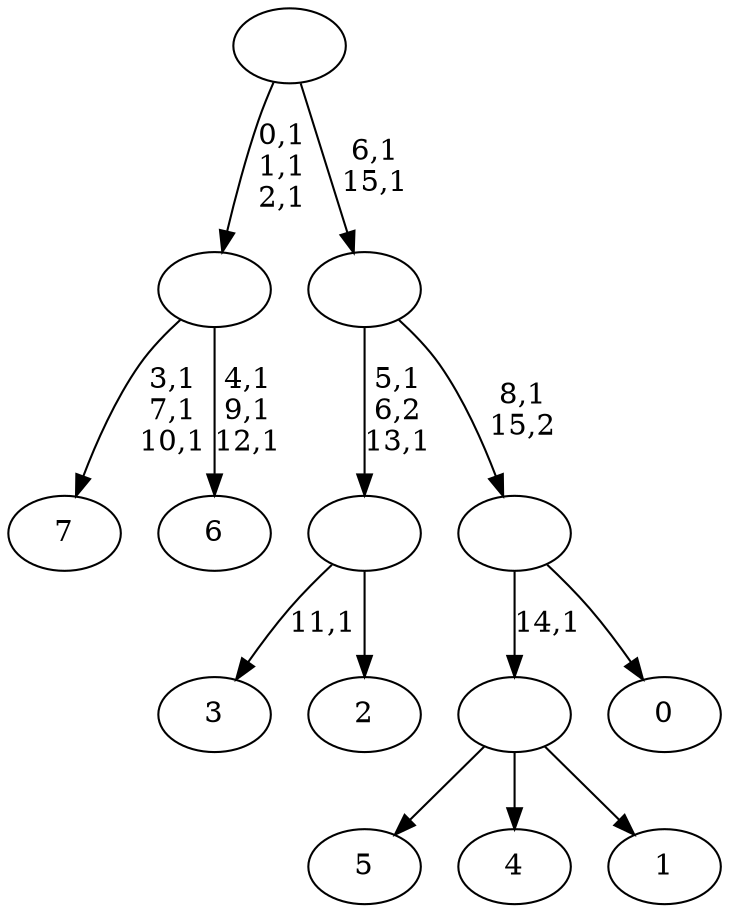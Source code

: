 digraph T {
	24 [label="7"]
	20 [label="6"]
	16 [label=""]
	13 [label="5"]
	12 [label="4"]
	11 [label="3"]
	9 [label="2"]
	8 [label=""]
	6 [label="1"]
	5 [label=""]
	4 [label="0"]
	3 [label=""]
	2 [label=""]
	0 [label=""]
	16 -> 20 [label="4,1\n9,1\n12,1"]
	16 -> 24 [label="3,1\n7,1\n10,1"]
	8 -> 11 [label="11,1"]
	8 -> 9 [label=""]
	5 -> 13 [label=""]
	5 -> 12 [label=""]
	5 -> 6 [label=""]
	3 -> 5 [label="14,1"]
	3 -> 4 [label=""]
	2 -> 8 [label="5,1\n6,2\n13,1"]
	2 -> 3 [label="8,1\n15,2"]
	0 -> 2 [label="6,1\n15,1"]
	0 -> 16 [label="0,1\n1,1\n2,1"]
}
